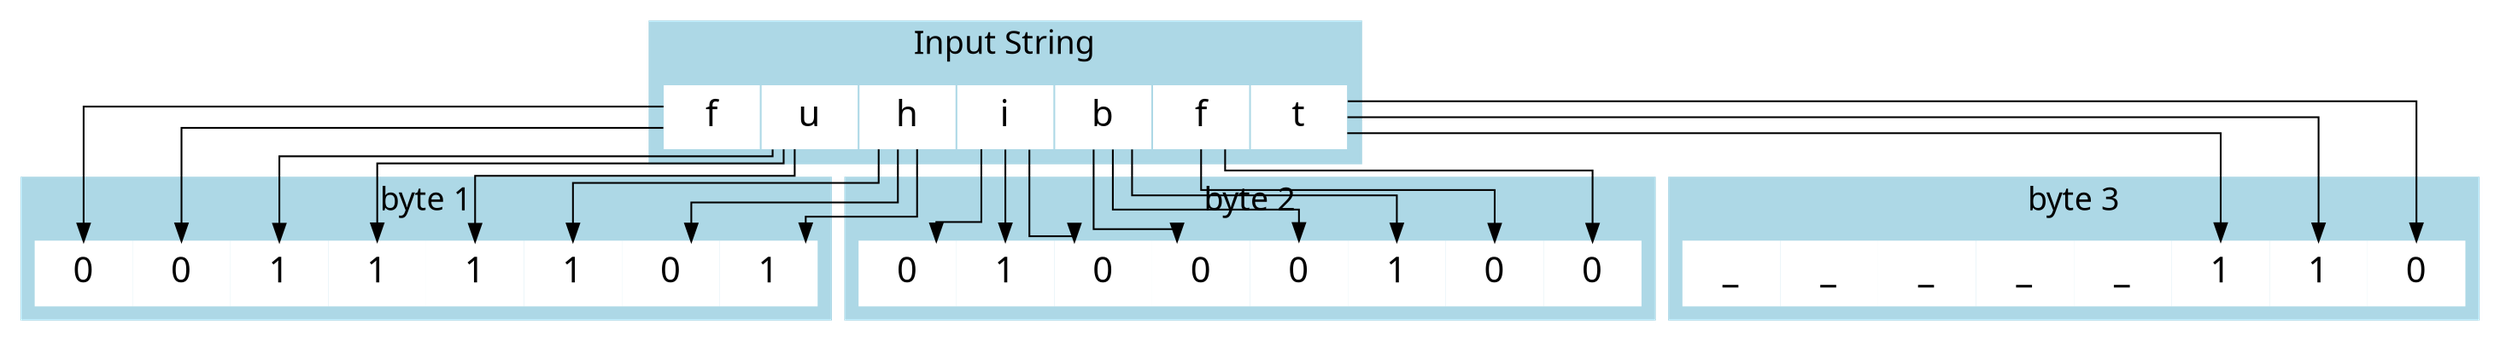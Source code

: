 digraph output_string {
  bgcolor=transparent
  graph [splines=ortho nodesep=0 fontsize=18 fontname="HackNerdFont" style=filled color=lightblue];
  node [fontsize=20 fontname="HackNerdFont" style=filled color=white shape=box];

  subgraph cluster_input {
    label = "Input String";
    rankdir=LR;
    h [label="h", shape=plaintext];
    u [label="u", shape=plaintext];
    f [label="f", shape=plaintext];
    f2 [label="f", shape=plaintext];
    b [label="b", shape=plaintext];
    i [label="i", shape=plaintext];
    t [label="t", shape=plaintext];
  }

  subgraph cluster_byte1 {
    label = "byte 1"
    color = lightblue
    rankdir=LR;
    by1b1[label="1"];
    by1b2[label="0"];
    by1b3[label="1"];
    by1b4[label="1"];
    by1b5[label="1"];
    by1b6[label="1"];
    by1b7[label="0"];
    by1b8[label="0"];
  }
  subgraph cluster_byte2 {
    label = "byte 2"
    color = lightblue
    by2b1[label="0"];
    by2b2[label="0"];
    by2b3[label="1"];
    by2b4[label="0"];
    by2b5[label="0"];
    by2b6[label="0"];
    by2b7[label="1"];
    by2b8[label="0"];
  }
  subgraph cluster_byte3 {
    label = "byte 3"
    color = lightblue
    by3b1[label="0"];
    by3b2[label="1"];
    by3b3[label="1"];
    by3b4[label="_"];
    by3b5[label="_"];
    by3b6[label="_"];
    by3b7[label="_"];
    by3b8[label="_"];
  }

  // Connections
  h -> by1b1
  h -> by1b2
  h -> by1b3

  u -> by1b4
  u -> by1b5
  u -> by1b6

  f -> by1b7
  f -> by1b8

  f2 -> by2b1
  f2 -> by2b2

  b -> by2b3
  b -> by2b4
  b -> by2b5

  i -> by2b6
  i -> by2b7
  i -> by2b8

  t -> by3b1
  t -> by3b2
  t -> by3b3
}
